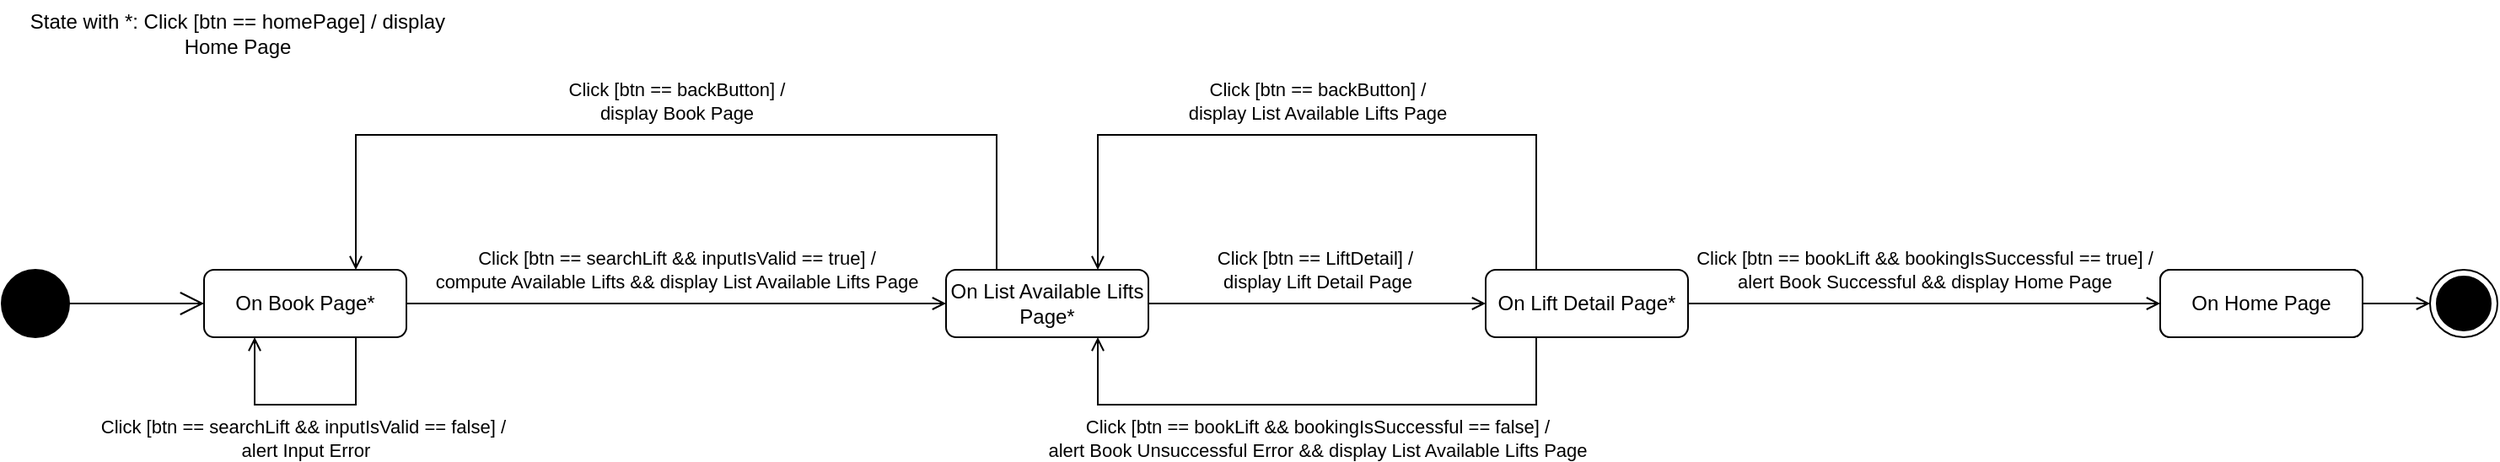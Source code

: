 <mxfile version="13.6.9" type="device"><diagram id="L2WpHpzbuL1FUS3MFG7z" name="Page-1"><mxGraphModel dx="868" dy="859" grid="1" gridSize="10" guides="1" tooltips="1" connect="1" arrows="1" fold="1" page="0" pageScale="1" pageWidth="850" pageHeight="1100" math="0" shadow="0"><root><mxCell id="0"/><mxCell id="1" parent="0"/><mxCell id="Fr-qI5uplgc0pIF8Qf4F-1" value="" style="ellipse;whiteSpace=wrap;html=1;aspect=fixed;fillColor=#000000;allowArrows=0;connectable=0;" parent="1" vertex="1"><mxGeometry x="40" y="40" width="40" height="40" as="geometry"/></mxCell><mxCell id="Fr-qI5uplgc0pIF8Qf4F-2" value="" style="group;fillColor=#000000;gradientColor=none;rounded=1;" parent="1" vertex="1" connectable="0"><mxGeometry x="160" y="40" width="120" height="40" as="geometry"/></mxCell><mxCell id="Fr-qI5uplgc0pIF8Qf4F-3" value="" style="rounded=1;whiteSpace=wrap;html=1;strokeColor=#000000;" parent="Fr-qI5uplgc0pIF8Qf4F-2" vertex="1"><mxGeometry width="120" height="40" as="geometry"/></mxCell><mxCell id="Fr-qI5uplgc0pIF8Qf4F-4" value="On Book Page*" style="text;html=1;strokeColor=none;fillColor=none;align=center;verticalAlign=middle;whiteSpace=wrap;rounded=1;" parent="Fr-qI5uplgc0pIF8Qf4F-2" vertex="1"><mxGeometry width="120" height="40" as="geometry"/></mxCell><mxCell id="Fr-qI5uplgc0pIF8Qf4F-22" value="&lt;span style=&quot;color: rgb(0 , 0 , 0) ; font-family: &amp;#34;helvetica&amp;#34; ; font-size: 11px ; font-style: normal ; font-weight: 400 ; letter-spacing: normal ; text-align: center ; text-indent: 0px ; text-transform: none ; word-spacing: 0px ; background-color: rgb(255 , 255 , 255) ; float: none ; display: inline&quot;&gt;Click [btn == searchLift &amp;amp;&amp;amp; inputIsValid == false] /&lt;span&gt;&amp;nbsp;&lt;/span&gt;&lt;/span&gt;&lt;br style=&quot;color: rgb(0 , 0 , 0) ; font-family: &amp;#34;helvetica&amp;#34; ; font-size: 11px ; font-style: normal ; font-weight: 400 ; letter-spacing: normal ; text-align: center ; text-indent: 0px ; text-transform: none ; word-spacing: 0px&quot;&gt;&lt;font face=&quot;helvetica&quot;&gt;alert Input Error&lt;/font&gt;" style="edgeStyle=orthogonalEdgeStyle;rounded=0;orthogonalLoop=1;jettySize=auto;html=1;exitX=0.75;exitY=1;exitDx=0;exitDy=0;entryX=0.25;entryY=1;entryDx=0;entryDy=0;endArrow=open;endFill=0;" parent="Fr-qI5uplgc0pIF8Qf4F-2" source="Fr-qI5uplgc0pIF8Qf4F-4" target="Fr-qI5uplgc0pIF8Qf4F-4" edge="1"><mxGeometry y="20" relative="1" as="geometry"><Array as="points"><mxPoint x="90" y="80"/><mxPoint x="30" y="80"/></Array><mxPoint as="offset"/></mxGeometry></mxCell><mxCell id="Fr-qI5uplgc0pIF8Qf4F-5" value="" style="group;fillColor=#000000;gradientColor=none;rounded=1;" parent="1" vertex="1" connectable="0"><mxGeometry x="600" y="40" width="120" height="40" as="geometry"/></mxCell><mxCell id="Fr-qI5uplgc0pIF8Qf4F-6" value="" style="rounded=1;whiteSpace=wrap;html=1;strokeColor=#000000;" parent="Fr-qI5uplgc0pIF8Qf4F-5" vertex="1"><mxGeometry width="120" height="40" as="geometry"/></mxCell><mxCell id="Fr-qI5uplgc0pIF8Qf4F-7" value="On List Available Lifts Page*" style="text;html=1;strokeColor=none;fillColor=none;align=center;verticalAlign=middle;whiteSpace=wrap;rounded=1;" parent="Fr-qI5uplgc0pIF8Qf4F-5" vertex="1"><mxGeometry width="120" height="40" as="geometry"/></mxCell><mxCell id="Fr-qI5uplgc0pIF8Qf4F-8" value="" style="group;fillColor=#000000;gradientColor=none;rounded=1;" parent="1" vertex="1" connectable="0"><mxGeometry x="920" y="40" width="120" height="40" as="geometry"/></mxCell><mxCell id="Fr-qI5uplgc0pIF8Qf4F-9" value="" style="rounded=1;whiteSpace=wrap;html=1;strokeColor=#000000;" parent="Fr-qI5uplgc0pIF8Qf4F-8" vertex="1"><mxGeometry width="120" height="40" as="geometry"/></mxCell><mxCell id="Fr-qI5uplgc0pIF8Qf4F-10" value="On Lift Detail Page*" style="text;html=1;strokeColor=none;fillColor=none;align=center;verticalAlign=middle;whiteSpace=wrap;rounded=1;" parent="Fr-qI5uplgc0pIF8Qf4F-8" vertex="1"><mxGeometry width="120" height="40" as="geometry"/></mxCell><mxCell id="Fr-qI5uplgc0pIF8Qf4F-12" value="" style="ellipse;html=1;shape=endState;fillColor=#000000;strokeColor=#000000;" parent="1" vertex="1"><mxGeometry x="1480" y="40" width="40" height="40" as="geometry"/></mxCell><mxCell id="Fr-qI5uplgc0pIF8Qf4F-14" value="" style="endArrow=open;endFill=1;endSize=12;html=1;" parent="1" edge="1"><mxGeometry width="160" relative="1" as="geometry"><mxPoint x="80" y="60" as="sourcePoint"/><mxPoint x="160" y="60" as="targetPoint"/></mxGeometry></mxCell><mxCell id="Fr-qI5uplgc0pIF8Qf4F-21" value="Click [btn == searchLift &amp;amp;&amp;amp; inputIsValid == true] / &lt;br&gt;compute Available Lifts &amp;amp;&amp;amp; display List Available Lifts Page" style="edgeStyle=orthogonalEdgeStyle;rounded=0;orthogonalLoop=1;jettySize=auto;html=1;exitX=1;exitY=0.5;exitDx=0;exitDy=0;entryX=0;entryY=0.5;entryDx=0;entryDy=0;endArrow=open;endFill=0;" parent="1" source="Fr-qI5uplgc0pIF8Qf4F-4" target="Fr-qI5uplgc0pIF8Qf4F-7" edge="1"><mxGeometry y="20" relative="1" as="geometry"><mxPoint as="offset"/></mxGeometry></mxCell><mxCell id="Fr-qI5uplgc0pIF8Qf4F-23" style="edgeStyle=orthogonalEdgeStyle;rounded=0;orthogonalLoop=1;jettySize=auto;html=1;endArrow=open;endFill=0;entryX=0;entryY=0.5;entryDx=0;entryDy=0;" parent="1" source="Fr-qI5uplgc0pIF8Qf4F-7" target="Fr-qI5uplgc0pIF8Qf4F-10" edge="1"><mxGeometry relative="1" as="geometry"><mxPoint x="910" y="60" as="targetPoint"/></mxGeometry></mxCell><mxCell id="Fr-qI5uplgc0pIF8Qf4F-28" value="Click [btn == LiftDetail] /&amp;nbsp;&lt;br&gt;display Lift Detail Page" style="edgeLabel;html=1;align=center;verticalAlign=middle;resizable=0;points=[];" parent="Fr-qI5uplgc0pIF8Qf4F-23" vertex="1" connectable="0"><mxGeometry x="0.15" y="2" relative="1" as="geometry"><mxPoint x="-15" y="-18" as="offset"/></mxGeometry></mxCell><mxCell id="Fr-qI5uplgc0pIF8Qf4F-24" value="On" style="group;fillColor=#000000;gradientColor=none;rounded=1;strokeColor=#000000;" parent="1" vertex="1" connectable="0"><mxGeometry x="1320" y="40" width="120" height="40" as="geometry"/></mxCell><mxCell id="Fr-qI5uplgc0pIF8Qf4F-25" value="" style="rounded=1;whiteSpace=wrap;html=1;strokeColor=#000000;" parent="Fr-qI5uplgc0pIF8Qf4F-24" vertex="1"><mxGeometry width="120" height="40" as="geometry"/></mxCell><mxCell id="Fr-qI5uplgc0pIF8Qf4F-26" value="On Home Page" style="text;html=1;strokeColor=none;fillColor=none;align=center;verticalAlign=middle;whiteSpace=wrap;rounded=1;" parent="Fr-qI5uplgc0pIF8Qf4F-24" vertex="1"><mxGeometry width="120" height="40" as="geometry"/></mxCell><mxCell id="Fr-qI5uplgc0pIF8Qf4F-30" value="Click [btn == backButton] /&lt;br&gt;display Book Page" style="edgeStyle=orthogonalEdgeStyle;rounded=0;orthogonalLoop=1;jettySize=auto;html=1;exitX=0.25;exitY=0;exitDx=0;exitDy=0;entryX=0.75;entryY=0;entryDx=0;entryDy=0;endArrow=open;endFill=0;" parent="1" source="Fr-qI5uplgc0pIF8Qf4F-7" target="Fr-qI5uplgc0pIF8Qf4F-4" edge="1"><mxGeometry y="-20" relative="1" as="geometry"><Array as="points"><mxPoint x="630" y="-40"/><mxPoint x="250" y="-40"/></Array><mxPoint as="offset"/></mxGeometry></mxCell><mxCell id="Fr-qI5uplgc0pIF8Qf4F-31" value="Click [btn == backButton] /&lt;br&gt;display List Available Lifts Page" style="edgeStyle=orthogonalEdgeStyle;rounded=0;orthogonalLoop=1;jettySize=auto;html=1;exitX=0.25;exitY=0;exitDx=0;exitDy=0;entryX=0.75;entryY=0;entryDx=0;entryDy=0;endArrow=open;endFill=0;" parent="1" source="Fr-qI5uplgc0pIF8Qf4F-10" target="Fr-qI5uplgc0pIF8Qf4F-7" edge="1"><mxGeometry y="-20" relative="1" as="geometry"><Array as="points"><mxPoint x="950" y="-40"/><mxPoint x="690" y="-40"/></Array><mxPoint as="offset"/></mxGeometry></mxCell><mxCell id="Fr-qI5uplgc0pIF8Qf4F-32" value="Click [btn == bookLift &amp;amp;&amp;amp; bookingIsSuccessful == true] /&lt;br&gt;alert Book Successful &amp;amp;&amp;amp; display Home Page" style="edgeStyle=orthogonalEdgeStyle;rounded=0;orthogonalLoop=1;jettySize=auto;html=1;endArrow=open;endFill=0;" parent="1" source="Fr-qI5uplgc0pIF8Qf4F-10" target="Fr-qI5uplgc0pIF8Qf4F-26" edge="1"><mxGeometry y="20" relative="1" as="geometry"><mxPoint as="offset"/></mxGeometry></mxCell><mxCell id="Fr-qI5uplgc0pIF8Qf4F-33" value="Click [btn == bookLift &amp;amp;&amp;amp; bookingIsSuccessful == false] /&lt;br&gt;alert Book Unsuccessful Error &amp;amp;&amp;amp; display List Available Lifts Page" style="edgeStyle=orthogonalEdgeStyle;rounded=0;orthogonalLoop=1;jettySize=auto;html=1;exitX=0.25;exitY=1;exitDx=0;exitDy=0;entryX=0.75;entryY=1;entryDx=0;entryDy=0;endArrow=open;endFill=0;" parent="1" source="Fr-qI5uplgc0pIF8Qf4F-10" target="Fr-qI5uplgc0pIF8Qf4F-7" edge="1"><mxGeometry y="20" relative="1" as="geometry"><Array as="points"><mxPoint x="950" y="120"/><mxPoint x="690" y="120"/></Array><mxPoint as="offset"/></mxGeometry></mxCell><mxCell id="Fr-qI5uplgc0pIF8Qf4F-34" style="edgeStyle=orthogonalEdgeStyle;rounded=0;orthogonalLoop=1;jettySize=auto;html=1;exitX=1;exitY=0.5;exitDx=0;exitDy=0;endArrow=open;endFill=0;" parent="1" source="Fr-qI5uplgc0pIF8Qf4F-26" target="Fr-qI5uplgc0pIF8Qf4F-12" edge="1"><mxGeometry relative="1" as="geometry"/></mxCell><mxCell id="Fr-qI5uplgc0pIF8Qf4F-35" value="State with *: Click [btn == homePage] / display Home Page" style="text;html=1;strokeColor=none;fillColor=none;align=center;verticalAlign=middle;whiteSpace=wrap;rounded=0;" parent="1" vertex="1"><mxGeometry x="40" y="-120" width="280" height="40" as="geometry"/></mxCell></root></mxGraphModel></diagram></mxfile>